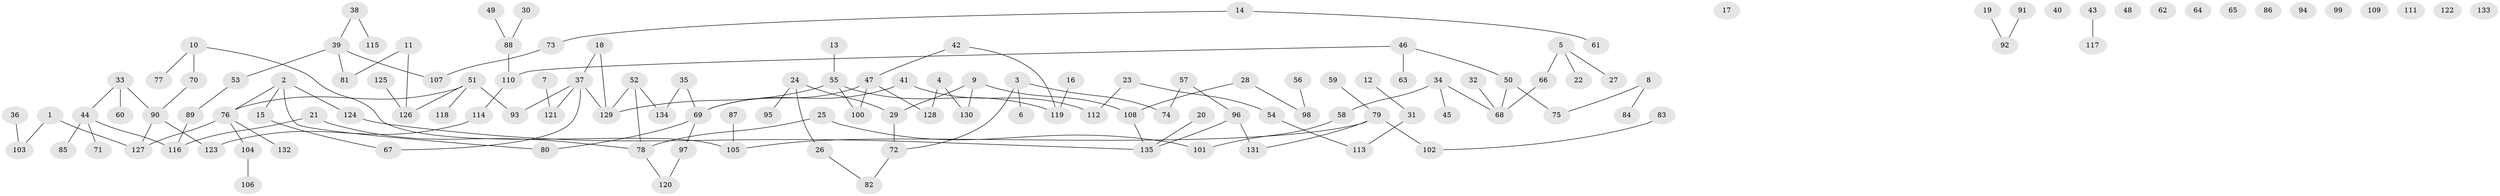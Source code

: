 // coarse degree distribution, {2: 0.47058823529411764, 1: 0.20588235294117646, 3: 0.17647058823529413, 5: 0.029411764705882353, 4: 0.11764705882352941}
// Generated by graph-tools (version 1.1) at 2025/35/03/04/25 23:35:45]
// undirected, 135 vertices, 132 edges
graph export_dot {
  node [color=gray90,style=filled];
  1;
  2;
  3;
  4;
  5;
  6;
  7;
  8;
  9;
  10;
  11;
  12;
  13;
  14;
  15;
  16;
  17;
  18;
  19;
  20;
  21;
  22;
  23;
  24;
  25;
  26;
  27;
  28;
  29;
  30;
  31;
  32;
  33;
  34;
  35;
  36;
  37;
  38;
  39;
  40;
  41;
  42;
  43;
  44;
  45;
  46;
  47;
  48;
  49;
  50;
  51;
  52;
  53;
  54;
  55;
  56;
  57;
  58;
  59;
  60;
  61;
  62;
  63;
  64;
  65;
  66;
  67;
  68;
  69;
  70;
  71;
  72;
  73;
  74;
  75;
  76;
  77;
  78;
  79;
  80;
  81;
  82;
  83;
  84;
  85;
  86;
  87;
  88;
  89;
  90;
  91;
  92;
  93;
  94;
  95;
  96;
  97;
  98;
  99;
  100;
  101;
  102;
  103;
  104;
  105;
  106;
  107;
  108;
  109;
  110;
  111;
  112;
  113;
  114;
  115;
  116;
  117;
  118;
  119;
  120;
  121;
  122;
  123;
  124;
  125;
  126;
  127;
  128;
  129;
  130;
  131;
  132;
  133;
  134;
  135;
  1 -- 103;
  1 -- 127;
  2 -- 15;
  2 -- 76;
  2 -- 80;
  2 -- 124;
  3 -- 6;
  3 -- 72;
  3 -- 74;
  4 -- 128;
  4 -- 130;
  5 -- 22;
  5 -- 27;
  5 -- 66;
  7 -- 121;
  8 -- 75;
  8 -- 84;
  9 -- 29;
  9 -- 108;
  9 -- 130;
  10 -- 70;
  10 -- 77;
  10 -- 105;
  11 -- 81;
  11 -- 126;
  12 -- 31;
  13 -- 55;
  14 -- 61;
  14 -- 73;
  15 -- 67;
  16 -- 119;
  18 -- 37;
  18 -- 129;
  19 -- 92;
  20 -- 135;
  21 -- 78;
  21 -- 116;
  23 -- 54;
  23 -- 112;
  24 -- 26;
  24 -- 29;
  24 -- 95;
  25 -- 78;
  25 -- 101;
  26 -- 82;
  28 -- 98;
  28 -- 108;
  29 -- 72;
  30 -- 88;
  31 -- 113;
  32 -- 68;
  33 -- 44;
  33 -- 60;
  33 -- 90;
  34 -- 45;
  34 -- 58;
  34 -- 68;
  35 -- 69;
  35 -- 134;
  36 -- 103;
  37 -- 67;
  37 -- 93;
  37 -- 121;
  37 -- 129;
  38 -- 39;
  38 -- 115;
  39 -- 53;
  39 -- 81;
  39 -- 107;
  41 -- 69;
  41 -- 112;
  42 -- 47;
  42 -- 119;
  43 -- 117;
  44 -- 71;
  44 -- 85;
  44 -- 116;
  46 -- 50;
  46 -- 63;
  46 -- 110;
  47 -- 69;
  47 -- 100;
  47 -- 128;
  49 -- 88;
  50 -- 68;
  50 -- 75;
  51 -- 76;
  51 -- 93;
  51 -- 118;
  51 -- 126;
  52 -- 78;
  52 -- 129;
  52 -- 134;
  53 -- 89;
  54 -- 113;
  55 -- 100;
  55 -- 119;
  55 -- 129;
  56 -- 98;
  57 -- 74;
  57 -- 96;
  58 -- 101;
  59 -- 79;
  66 -- 68;
  69 -- 80;
  69 -- 97;
  70 -- 90;
  72 -- 82;
  73 -- 107;
  76 -- 104;
  76 -- 127;
  76 -- 132;
  78 -- 120;
  79 -- 102;
  79 -- 105;
  79 -- 131;
  83 -- 102;
  87 -- 105;
  88 -- 110;
  89 -- 116;
  90 -- 123;
  90 -- 127;
  91 -- 92;
  96 -- 131;
  96 -- 135;
  97 -- 120;
  104 -- 106;
  108 -- 135;
  110 -- 114;
  114 -- 123;
  124 -- 135;
  125 -- 126;
}
